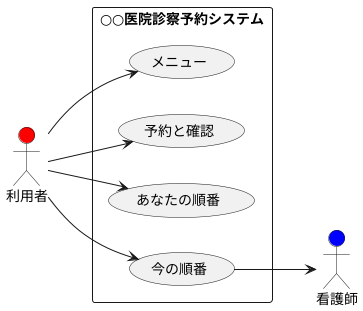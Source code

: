 @startuml 
left to right direction
actor 利用者#Red
actor 看護師#Blue

rectangle ○○医院診察予約システム{
    usecase メニュー
    usecase 予約と確認
    usecase あなたの順番
    usecase 今の順番
}

利用者-->メニュー
利用者-->予約と確認
利用者-->あなたの順番
利用者-->今の順番
今の順番-->看護師

@enduml